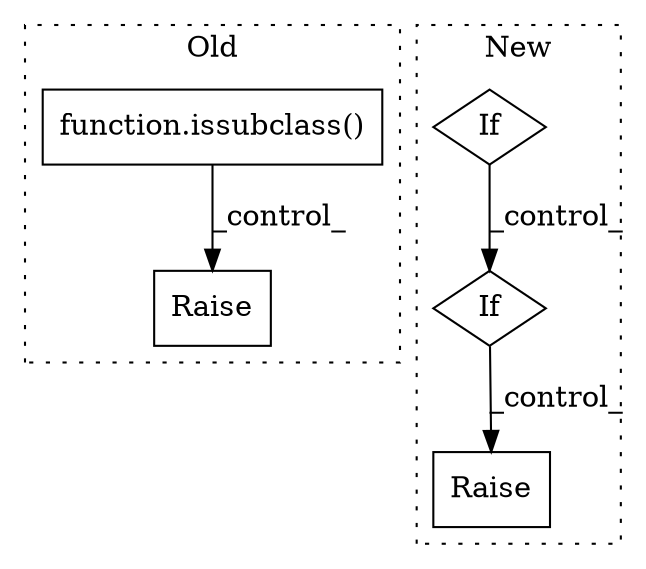 digraph G {
subgraph cluster0 {
1 [label="function.issubclass()" a="75" s="5263,5290" l="11,1" shape="box"];
4 [label="Raise" a="91" s="5490" l="6" shape="box"];
label = "Old";
style="dotted";
}
subgraph cluster1 {
2 [label="If" a="96" s="4283" l="0" shape="diamond"];
3 [label="Raise" a="91" s="4315" l="6" shape="box"];
5 [label="If" a="96" s="4199" l="3" shape="diamond"];
label = "New";
style="dotted";
}
1 -> 4 [label="_control_"];
2 -> 3 [label="_control_"];
5 -> 2 [label="_control_"];
}
